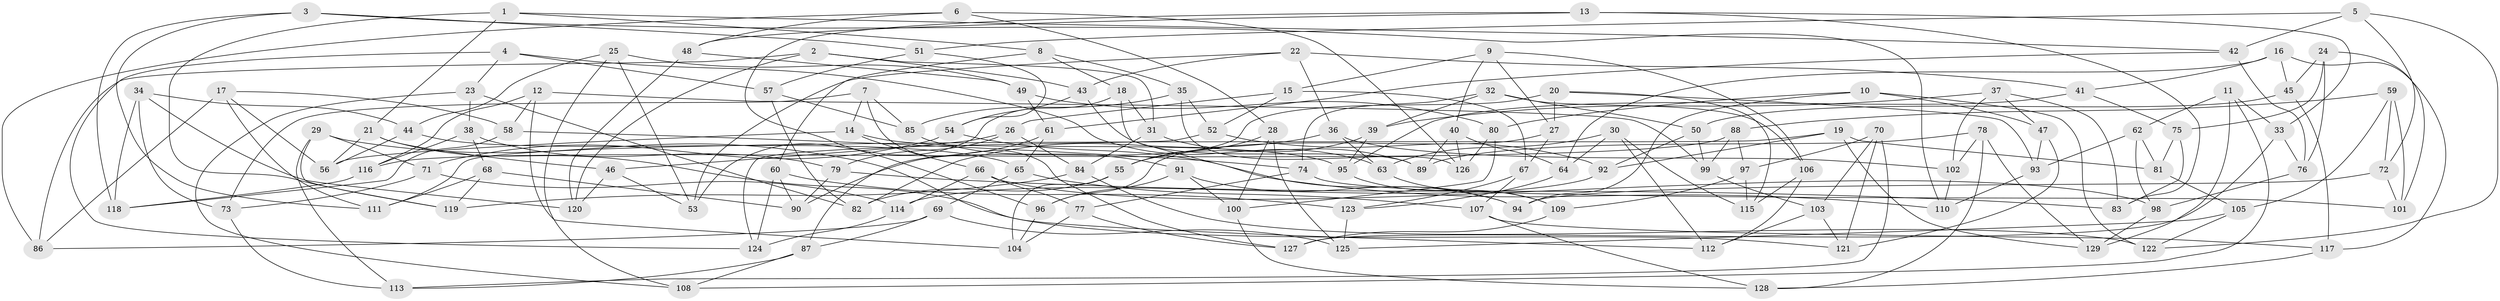// coarse degree distribution, {5: 0.21153846153846154, 6: 0.28846153846153844, 7: 0.1346153846153846, 4: 0.17307692307692307, 8: 0.11538461538461539, 9: 0.038461538461538464, 3: 0.038461538461538464}
// Generated by graph-tools (version 1.1) at 2025/38/03/04/25 23:38:05]
// undirected, 129 vertices, 258 edges
graph export_dot {
  node [color=gray90,style=filled];
  1;
  2;
  3;
  4;
  5;
  6;
  7;
  8;
  9;
  10;
  11;
  12;
  13;
  14;
  15;
  16;
  17;
  18;
  19;
  20;
  21;
  22;
  23;
  24;
  25;
  26;
  27;
  28;
  29;
  30;
  31;
  32;
  33;
  34;
  35;
  36;
  37;
  38;
  39;
  40;
  41;
  42;
  43;
  44;
  45;
  46;
  47;
  48;
  49;
  50;
  51;
  52;
  53;
  54;
  55;
  56;
  57;
  58;
  59;
  60;
  61;
  62;
  63;
  64;
  65;
  66;
  67;
  68;
  69;
  70;
  71;
  72;
  73;
  74;
  75;
  76;
  77;
  78;
  79;
  80;
  81;
  82;
  83;
  84;
  85;
  86;
  87;
  88;
  89;
  90;
  91;
  92;
  93;
  94;
  95;
  96;
  97;
  98;
  99;
  100;
  101;
  102;
  103;
  104;
  105;
  106;
  107;
  108;
  109;
  110;
  111;
  112;
  113;
  114;
  115;
  116;
  117;
  118;
  119;
  120;
  121;
  122;
  123;
  124;
  125;
  126;
  127;
  128;
  129;
  1 -- 42;
  1 -- 8;
  1 -- 119;
  1 -- 21;
  2 -- 120;
  2 -- 43;
  2 -- 86;
  2 -- 31;
  3 -- 51;
  3 -- 110;
  3 -- 111;
  3 -- 118;
  4 -- 57;
  4 -- 63;
  4 -- 23;
  4 -- 124;
  5 -- 51;
  5 -- 122;
  5 -- 72;
  5 -- 42;
  6 -- 126;
  6 -- 86;
  6 -- 28;
  6 -- 48;
  7 -- 73;
  7 -- 127;
  7 -- 85;
  7 -- 14;
  8 -- 60;
  8 -- 35;
  8 -- 18;
  9 -- 106;
  9 -- 40;
  9 -- 27;
  9 -- 15;
  10 -- 47;
  10 -- 80;
  10 -- 94;
  10 -- 122;
  11 -- 33;
  11 -- 62;
  11 -- 108;
  11 -- 129;
  12 -- 116;
  12 -- 99;
  12 -- 104;
  12 -- 58;
  13 -- 33;
  13 -- 96;
  13 -- 48;
  13 -- 83;
  14 -- 95;
  14 -- 56;
  14 -- 66;
  15 -- 52;
  15 -- 26;
  15 -- 67;
  16 -- 45;
  16 -- 41;
  16 -- 64;
  16 -- 117;
  17 -- 111;
  17 -- 58;
  17 -- 56;
  17 -- 86;
  18 -- 53;
  18 -- 94;
  18 -- 31;
  19 -- 129;
  19 -- 81;
  19 -- 92;
  19 -- 111;
  20 -- 90;
  20 -- 93;
  20 -- 115;
  20 -- 27;
  21 -- 112;
  21 -- 46;
  21 -- 56;
  22 -- 41;
  22 -- 43;
  22 -- 36;
  22 -- 53;
  23 -- 108;
  23 -- 82;
  23 -- 38;
  24 -- 101;
  24 -- 76;
  24 -- 75;
  24 -- 45;
  25 -- 44;
  25 -- 49;
  25 -- 53;
  25 -- 108;
  26 -- 79;
  26 -- 84;
  26 -- 46;
  27 -- 67;
  27 -- 96;
  28 -- 125;
  28 -- 100;
  28 -- 55;
  29 -- 113;
  29 -- 71;
  29 -- 121;
  29 -- 119;
  30 -- 63;
  30 -- 112;
  30 -- 64;
  30 -- 115;
  31 -- 84;
  31 -- 89;
  32 -- 106;
  32 -- 50;
  32 -- 74;
  32 -- 39;
  33 -- 76;
  33 -- 127;
  34 -- 73;
  34 -- 118;
  34 -- 120;
  34 -- 44;
  35 -- 85;
  35 -- 52;
  35 -- 126;
  36 -- 82;
  36 -- 63;
  36 -- 102;
  37 -- 47;
  37 -- 83;
  37 -- 39;
  37 -- 102;
  38 -- 79;
  38 -- 68;
  38 -- 116;
  39 -- 95;
  39 -- 55;
  40 -- 126;
  40 -- 64;
  40 -- 89;
  41 -- 95;
  41 -- 75;
  42 -- 61;
  42 -- 76;
  43 -- 54;
  43 -- 89;
  44 -- 65;
  44 -- 56;
  45 -- 50;
  45 -- 117;
  46 -- 120;
  46 -- 53;
  47 -- 121;
  47 -- 93;
  48 -- 120;
  48 -- 49;
  49 -- 80;
  49 -- 61;
  50 -- 99;
  50 -- 92;
  51 -- 54;
  51 -- 57;
  52 -- 124;
  52 -- 92;
  54 -- 110;
  54 -- 71;
  55 -- 104;
  55 -- 82;
  57 -- 82;
  57 -- 85;
  58 -- 74;
  58 -- 118;
  59 -- 105;
  59 -- 88;
  59 -- 101;
  59 -- 72;
  60 -- 90;
  60 -- 123;
  60 -- 124;
  61 -- 65;
  61 -- 87;
  62 -- 81;
  62 -- 93;
  62 -- 98;
  63 -- 109;
  64 -- 123;
  65 -- 107;
  65 -- 69;
  66 -- 98;
  66 -- 114;
  66 -- 77;
  67 -- 123;
  67 -- 107;
  68 -- 90;
  68 -- 119;
  68 -- 111;
  69 -- 125;
  69 -- 87;
  69 -- 86;
  70 -- 97;
  70 -- 121;
  70 -- 103;
  70 -- 113;
  71 -- 114;
  71 -- 73;
  72 -- 94;
  72 -- 101;
  73 -- 113;
  74 -- 101;
  74 -- 77;
  75 -- 81;
  75 -- 83;
  76 -- 98;
  77 -- 127;
  77 -- 104;
  78 -- 89;
  78 -- 128;
  78 -- 102;
  78 -- 129;
  79 -- 90;
  79 -- 83;
  80 -- 126;
  80 -- 100;
  81 -- 105;
  84 -- 119;
  84 -- 122;
  85 -- 91;
  87 -- 108;
  87 -- 113;
  88 -- 99;
  88 -- 116;
  88 -- 97;
  91 -- 96;
  91 -- 94;
  91 -- 100;
  92 -- 114;
  93 -- 110;
  95 -- 109;
  96 -- 104;
  97 -- 115;
  97 -- 109;
  98 -- 129;
  99 -- 103;
  100 -- 128;
  102 -- 110;
  103 -- 121;
  103 -- 112;
  105 -- 122;
  105 -- 125;
  106 -- 112;
  106 -- 115;
  107 -- 128;
  107 -- 117;
  109 -- 127;
  114 -- 124;
  116 -- 118;
  117 -- 128;
  123 -- 125;
}
